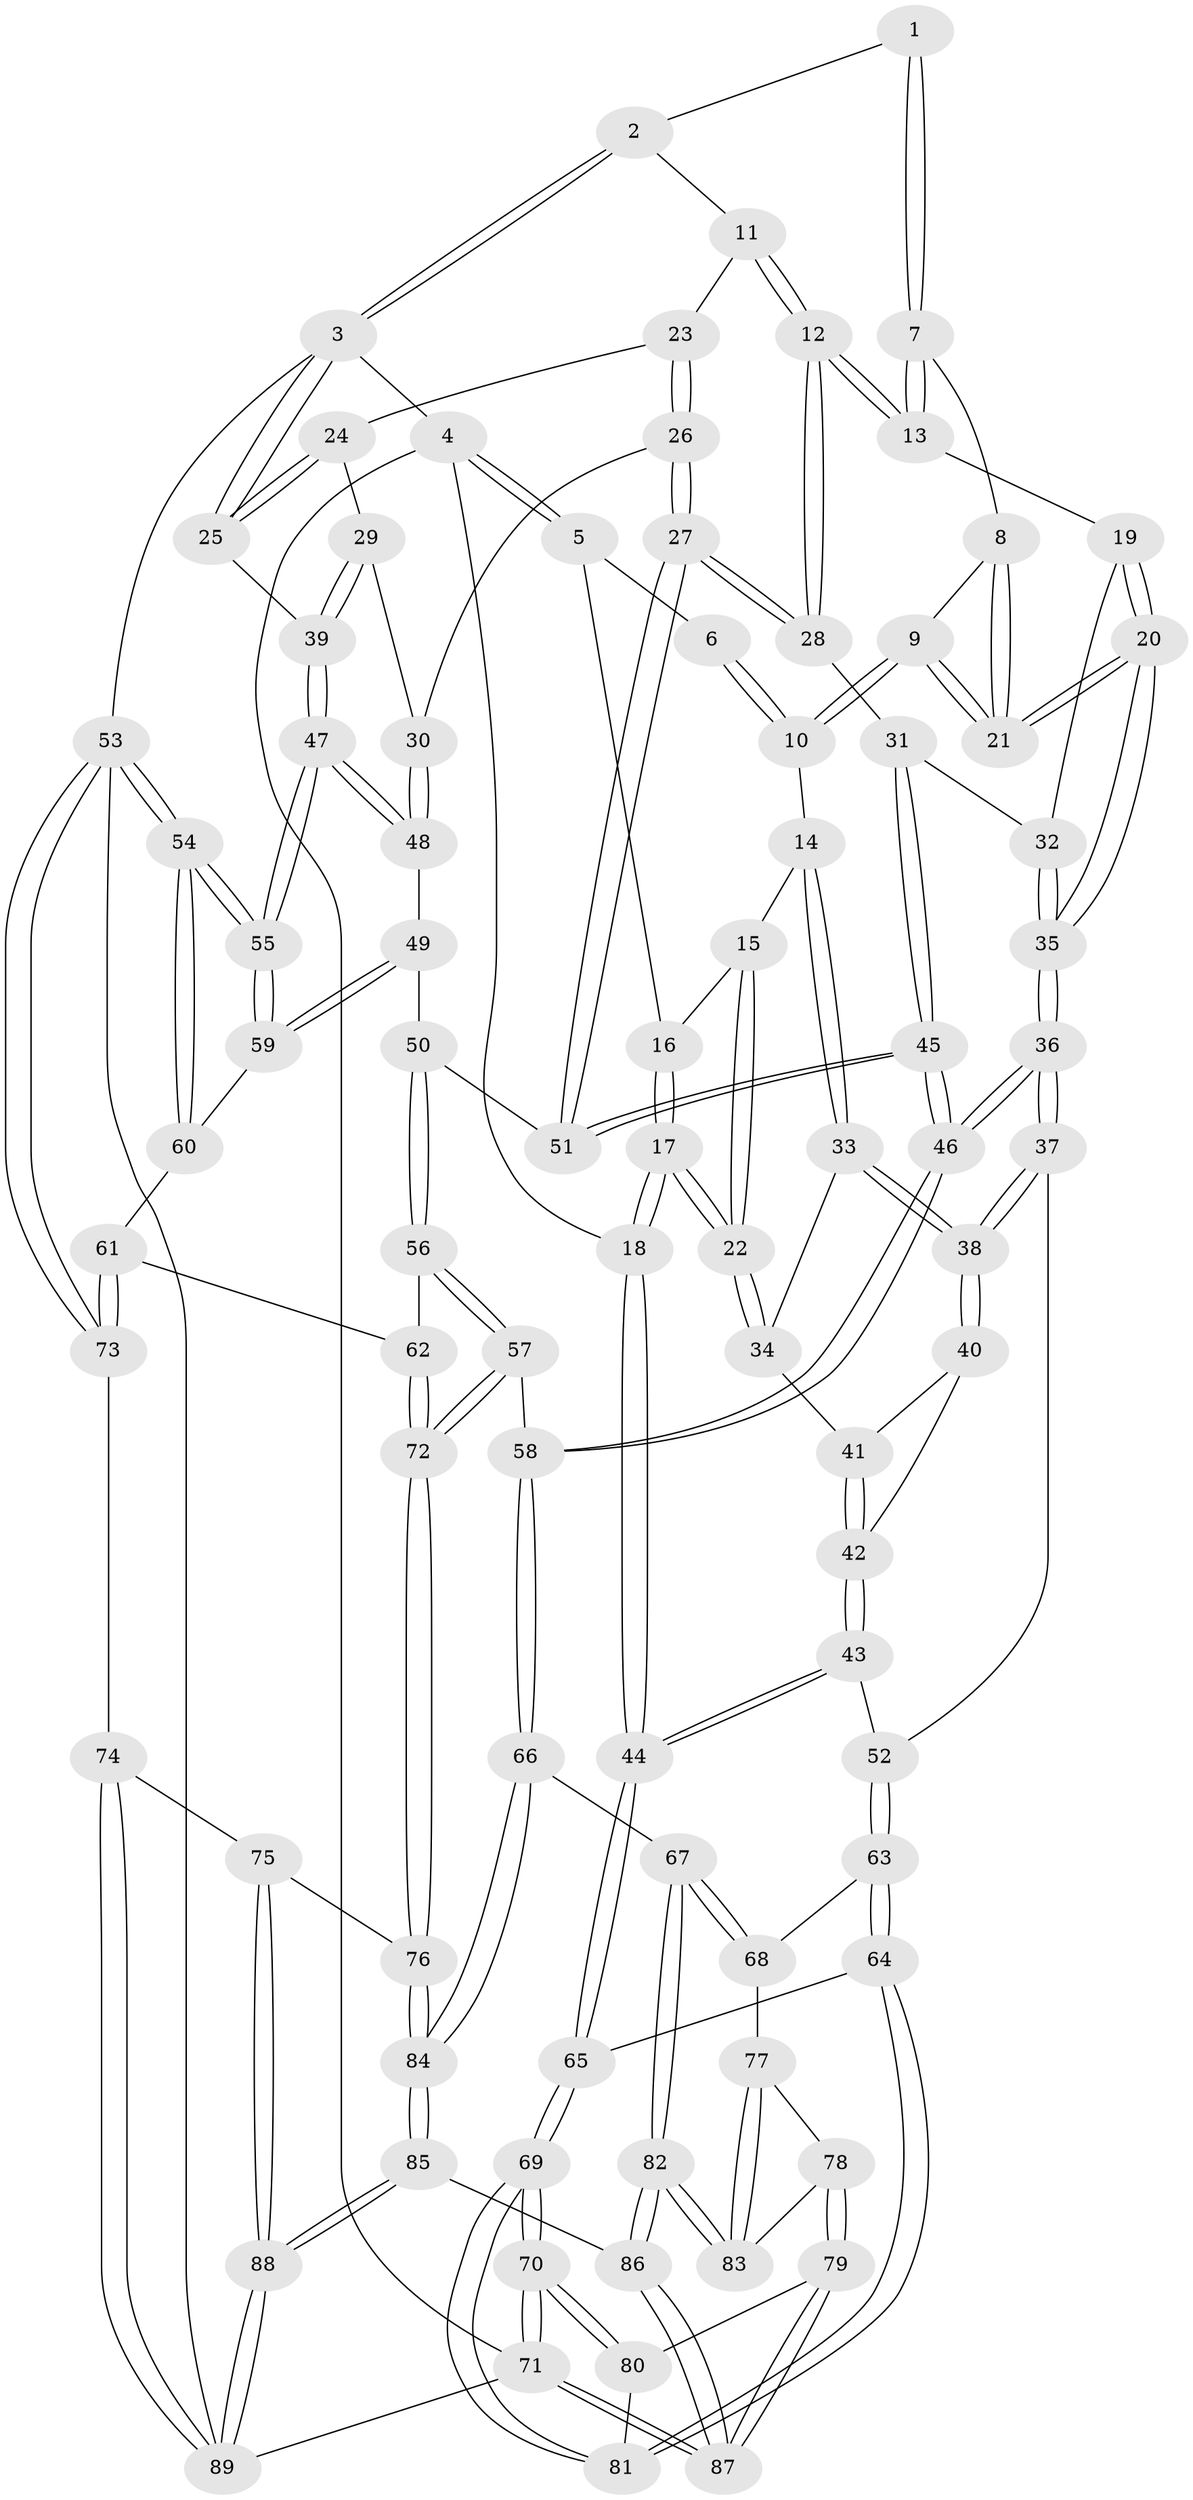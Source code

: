 // coarse degree distribution, {3: 0.5277777777777778, 4: 0.2222222222222222, 2: 0.1388888888888889, 5: 0.08333333333333333, 6: 0.027777777777777776}
// Generated by graph-tools (version 1.1) at 2025/54/03/04/25 22:54:32]
// undirected, 89 vertices, 219 edges
graph export_dot {
  node [color=gray90,style=filled];
  1 [pos="+0.6001802458647976+0"];
  2 [pos="+0.798222409906954+0"];
  3 [pos="+1+0"];
  4 [pos="+0+0"];
  5 [pos="+0+0"];
  6 [pos="+0.306884711514926+0"];
  7 [pos="+0.5992918263623727+0"];
  8 [pos="+0.49184431488028557+0"];
  9 [pos="+0.3289424262060942+0.15307768599491142"];
  10 [pos="+0.28283402572776717+0.12059533582499708"];
  11 [pos="+0.8968162137746873+0.09556204859270132"];
  12 [pos="+0.711517365704877+0.12509570984923937"];
  13 [pos="+0.6159821277753658+0.018291210597378628"];
  14 [pos="+0.20026217392345705+0.147550016632521"];
  15 [pos="+0.13306979531832244+0.09446436387309359"];
  16 [pos="+0.11072422158153268+0.06261305843703346"];
  17 [pos="+0+0.2590510965869919"];
  18 [pos="+0+0.29036812920310323"];
  19 [pos="+0.5766664635889178+0.08819392270029773"];
  20 [pos="+0.3981891267825081+0.24188414750066478"];
  21 [pos="+0.3751743934808164+0.21070058783843196"];
  22 [pos="+0+0.24925607895279267"];
  23 [pos="+0.9150640798756431+0.1134189171275668"];
  24 [pos="+0.9600161943011564+0.12247191344936142"];
  25 [pos="+1+0.1210583149119342"];
  26 [pos="+0.8188946088340503+0.27365432206404344"];
  27 [pos="+0.7665908474346448+0.2870015185743316"];
  28 [pos="+0.7574649969453904+0.2782863484810563"];
  29 [pos="+0.9306745597535696+0.25275373971997855"];
  30 [pos="+0.8939061618796247+0.29216948433456463"];
  31 [pos="+0.6209108233778925+0.28326897185309335"];
  32 [pos="+0.5917503547132533+0.26409464706592256"];
  33 [pos="+0.1793382856067167+0.1906078099252869"];
  34 [pos="+0.06511327833529403+0.2447721748823048"];
  35 [pos="+0.4020658721917666+0.30678787278672537"];
  36 [pos="+0.38723448677900507+0.3614224586073123"];
  37 [pos="+0.2823832882266195+0.38294117354844637"];
  38 [pos="+0.2237601409341132+0.32617748270061125"];
  39 [pos="+1+0.14198763708024578"];
  40 [pos="+0.1565281369479658+0.31863995201126327"];
  41 [pos="+0.11092958538966369+0.2867734396554841"];
  42 [pos="+0.10368932190419429+0.35912789262123773"];
  43 [pos="+0.07275461176102621+0.3911177092430548"];
  44 [pos="+0+0.45305083783591227"];
  45 [pos="+0.568895807197746+0.4291779486993589"];
  46 [pos="+0.5055403330177911+0.5078724438205517"];
  47 [pos="+1+0.40134332631474745"];
  48 [pos="+0.975908316150598+0.35931577342411786"];
  49 [pos="+0.8534086309227337+0.45015743635318195"];
  50 [pos="+0.7814966377477959+0.41928542136957064"];
  51 [pos="+0.7632502543531791+0.3234801086782594"];
  52 [pos="+0.2574511595319448+0.40920784060192694"];
  53 [pos="+1+0.7549238258196065"];
  54 [pos="+1+0.4915499380829286"];
  55 [pos="+1+0.40659848458199804"];
  56 [pos="+0.7586416666830091+0.4486972884532143"];
  57 [pos="+0.6113187306060983+0.6010192085564687"];
  58 [pos="+0.5289049102758537+0.5819482445904177"];
  59 [pos="+0.8939528289721405+0.5152299630710582"];
  60 [pos="+0.8865373171880727+0.5744807664876646"];
  61 [pos="+0.880749649352764+0.5962355301968449"];
  62 [pos="+0.8520767344349316+0.6020448477494589"];
  63 [pos="+0.16593364915838818+0.5925998005497121"];
  64 [pos="+0+0.5841124347697192"];
  65 [pos="+0+0.5383290738384764"];
  66 [pos="+0.5173915745776585+0.5933961185249277"];
  67 [pos="+0.4386839895123311+0.6376345174993959"];
  68 [pos="+0.22082689535189753+0.6414384492443018"];
  69 [pos="+0+0.8091982903496056"];
  70 [pos="+0+1"];
  71 [pos="+0+1"];
  72 [pos="+0.6813374920027881+0.6575452145263614"];
  73 [pos="+1+0.7505981412717171"];
  74 [pos="+0.8573125092949817+0.8368876774734139"];
  75 [pos="+0.8354199788382725+0.8320822227335996"];
  76 [pos="+0.7309190053617721+0.7790491636565202"];
  77 [pos="+0.21935698460470815+0.6816073562081566"];
  78 [pos="+0.18166146561625046+0.8031508717822904"];
  79 [pos="+0.13301628683237166+0.8593981221202632"];
  80 [pos="+0.1229757219760848+0.8551666942162114"];
  81 [pos="+0.09387127948512311+0.828454094033454"];
  82 [pos="+0.36596729702988284+0.8624725363077927"];
  83 [pos="+0.3587600919143725+0.8576803653412111"];
  84 [pos="+0.5352769216319019+0.9982553069880711"];
  85 [pos="+0.4889161650427151+1"];
  86 [pos="+0.4259223859169587+1"];
  87 [pos="+0.23996843169517454+1"];
  88 [pos="+0.6173254820717896+1"];
  89 [pos="+0.9581953857179549+1"];
  1 -- 2;
  1 -- 7;
  1 -- 7;
  2 -- 3;
  2 -- 3;
  2 -- 11;
  3 -- 4;
  3 -- 25;
  3 -- 25;
  3 -- 53;
  4 -- 5;
  4 -- 5;
  4 -- 18;
  4 -- 71;
  5 -- 6;
  5 -- 16;
  6 -- 10;
  6 -- 10;
  7 -- 8;
  7 -- 13;
  7 -- 13;
  8 -- 9;
  8 -- 21;
  8 -- 21;
  9 -- 10;
  9 -- 10;
  9 -- 21;
  9 -- 21;
  10 -- 14;
  11 -- 12;
  11 -- 12;
  11 -- 23;
  12 -- 13;
  12 -- 13;
  12 -- 28;
  12 -- 28;
  13 -- 19;
  14 -- 15;
  14 -- 33;
  14 -- 33;
  15 -- 16;
  15 -- 22;
  15 -- 22;
  16 -- 17;
  16 -- 17;
  17 -- 18;
  17 -- 18;
  17 -- 22;
  17 -- 22;
  18 -- 44;
  18 -- 44;
  19 -- 20;
  19 -- 20;
  19 -- 32;
  20 -- 21;
  20 -- 21;
  20 -- 35;
  20 -- 35;
  22 -- 34;
  22 -- 34;
  23 -- 24;
  23 -- 26;
  23 -- 26;
  24 -- 25;
  24 -- 25;
  24 -- 29;
  25 -- 39;
  26 -- 27;
  26 -- 27;
  26 -- 30;
  27 -- 28;
  27 -- 28;
  27 -- 51;
  27 -- 51;
  28 -- 31;
  29 -- 30;
  29 -- 39;
  29 -- 39;
  30 -- 48;
  30 -- 48;
  31 -- 32;
  31 -- 45;
  31 -- 45;
  32 -- 35;
  32 -- 35;
  33 -- 34;
  33 -- 38;
  33 -- 38;
  34 -- 41;
  35 -- 36;
  35 -- 36;
  36 -- 37;
  36 -- 37;
  36 -- 46;
  36 -- 46;
  37 -- 38;
  37 -- 38;
  37 -- 52;
  38 -- 40;
  38 -- 40;
  39 -- 47;
  39 -- 47;
  40 -- 41;
  40 -- 42;
  41 -- 42;
  41 -- 42;
  42 -- 43;
  42 -- 43;
  43 -- 44;
  43 -- 44;
  43 -- 52;
  44 -- 65;
  44 -- 65;
  45 -- 46;
  45 -- 46;
  45 -- 51;
  45 -- 51;
  46 -- 58;
  46 -- 58;
  47 -- 48;
  47 -- 48;
  47 -- 55;
  47 -- 55;
  48 -- 49;
  49 -- 50;
  49 -- 59;
  49 -- 59;
  50 -- 51;
  50 -- 56;
  50 -- 56;
  52 -- 63;
  52 -- 63;
  53 -- 54;
  53 -- 54;
  53 -- 73;
  53 -- 73;
  53 -- 89;
  54 -- 55;
  54 -- 55;
  54 -- 60;
  54 -- 60;
  55 -- 59;
  55 -- 59;
  56 -- 57;
  56 -- 57;
  56 -- 62;
  57 -- 58;
  57 -- 72;
  57 -- 72;
  58 -- 66;
  58 -- 66;
  59 -- 60;
  60 -- 61;
  61 -- 62;
  61 -- 73;
  61 -- 73;
  62 -- 72;
  62 -- 72;
  63 -- 64;
  63 -- 64;
  63 -- 68;
  64 -- 65;
  64 -- 81;
  64 -- 81;
  65 -- 69;
  65 -- 69;
  66 -- 67;
  66 -- 84;
  66 -- 84;
  67 -- 68;
  67 -- 68;
  67 -- 82;
  67 -- 82;
  68 -- 77;
  69 -- 70;
  69 -- 70;
  69 -- 81;
  69 -- 81;
  70 -- 71;
  70 -- 71;
  70 -- 80;
  70 -- 80;
  71 -- 87;
  71 -- 87;
  71 -- 89;
  72 -- 76;
  72 -- 76;
  73 -- 74;
  74 -- 75;
  74 -- 89;
  74 -- 89;
  75 -- 76;
  75 -- 88;
  75 -- 88;
  76 -- 84;
  76 -- 84;
  77 -- 78;
  77 -- 83;
  77 -- 83;
  78 -- 79;
  78 -- 79;
  78 -- 83;
  79 -- 80;
  79 -- 87;
  79 -- 87;
  80 -- 81;
  82 -- 83;
  82 -- 83;
  82 -- 86;
  82 -- 86;
  84 -- 85;
  84 -- 85;
  85 -- 86;
  85 -- 88;
  85 -- 88;
  86 -- 87;
  86 -- 87;
  88 -- 89;
  88 -- 89;
}
